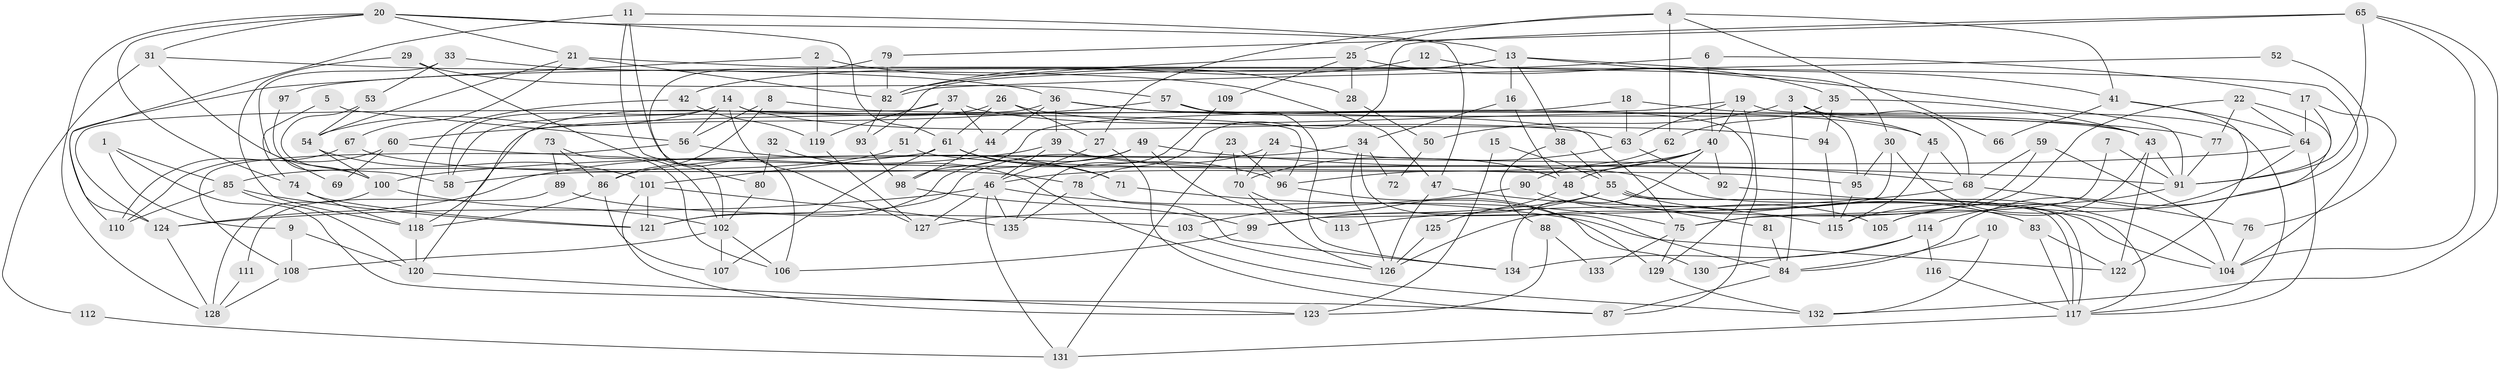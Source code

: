 // Generated by graph-tools (version 1.1) at 2025/11/02/27/25 16:11:24]
// undirected, 135 vertices, 270 edges
graph export_dot {
graph [start="1"]
  node [color=gray90,style=filled];
  1;
  2;
  3;
  4;
  5;
  6;
  7;
  8;
  9;
  10;
  11;
  12;
  13;
  14;
  15;
  16;
  17;
  18;
  19;
  20;
  21;
  22;
  23;
  24;
  25;
  26;
  27;
  28;
  29;
  30;
  31;
  32;
  33;
  34;
  35;
  36;
  37;
  38;
  39;
  40;
  41;
  42;
  43;
  44;
  45;
  46;
  47;
  48;
  49;
  50;
  51;
  52;
  53;
  54;
  55;
  56;
  57;
  58;
  59;
  60;
  61;
  62;
  63;
  64;
  65;
  66;
  67;
  68;
  69;
  70;
  71;
  72;
  73;
  74;
  75;
  76;
  77;
  78;
  79;
  80;
  81;
  82;
  83;
  84;
  85;
  86;
  87;
  88;
  89;
  90;
  91;
  92;
  93;
  94;
  95;
  96;
  97;
  98;
  99;
  100;
  101;
  102;
  103;
  104;
  105;
  106;
  107;
  108;
  109;
  110;
  111;
  112;
  113;
  114;
  115;
  116;
  117;
  118;
  119;
  120;
  121;
  122;
  123;
  124;
  125;
  126;
  127;
  128;
  129;
  130;
  131;
  132;
  133;
  134;
  135;
  1 -- 9;
  1 -- 85;
  1 -- 87;
  2 -- 119;
  2 -- 110;
  2 -- 28;
  3 -- 68;
  3 -- 45;
  3 -- 50;
  3 -- 84;
  3 -- 95;
  4 -- 41;
  4 -- 27;
  4 -- 25;
  4 -- 62;
  4 -- 66;
  5 -- 74;
  5 -- 56;
  6 -- 17;
  6 -- 40;
  6 -- 97;
  7 -- 75;
  7 -- 91;
  8 -- 56;
  8 -- 86;
  8 -- 43;
  9 -- 120;
  9 -- 108;
  10 -- 84;
  10 -- 132;
  11 -- 124;
  11 -- 13;
  11 -- 80;
  11 -- 106;
  12 -- 82;
  12 -- 30;
  13 -- 41;
  13 -- 42;
  13 -- 16;
  13 -- 38;
  13 -- 91;
  13 -- 93;
  14 -- 127;
  14 -- 63;
  14 -- 54;
  14 -- 56;
  14 -- 58;
  14 -- 96;
  15 -- 123;
  15 -- 55;
  16 -- 48;
  16 -- 34;
  17 -- 64;
  17 -- 91;
  17 -- 76;
  18 -- 43;
  18 -- 63;
  18 -- 118;
  19 -- 40;
  19 -- 117;
  19 -- 63;
  19 -- 87;
  19 -- 98;
  20 -- 21;
  20 -- 61;
  20 -- 31;
  20 -- 47;
  20 -- 74;
  20 -- 128;
  21 -- 82;
  21 -- 54;
  21 -- 67;
  21 -- 105;
  22 -- 84;
  22 -- 77;
  22 -- 64;
  22 -- 75;
  23 -- 96;
  23 -- 70;
  23 -- 131;
  24 -- 121;
  24 -- 48;
  24 -- 70;
  25 -- 35;
  25 -- 28;
  25 -- 82;
  25 -- 109;
  26 -- 61;
  26 -- 120;
  26 -- 27;
  26 -- 94;
  27 -- 87;
  27 -- 46;
  28 -- 50;
  29 -- 102;
  29 -- 57;
  29 -- 118;
  30 -- 117;
  30 -- 95;
  30 -- 99;
  31 -- 36;
  31 -- 100;
  31 -- 112;
  32 -- 132;
  32 -- 80;
  33 -- 53;
  33 -- 47;
  33 -- 69;
  34 -- 84;
  34 -- 72;
  34 -- 86;
  34 -- 126;
  35 -- 43;
  35 -- 94;
  35 -- 62;
  36 -- 39;
  36 -- 58;
  36 -- 44;
  36 -- 75;
  36 -- 77;
  37 -- 124;
  37 -- 44;
  37 -- 45;
  37 -- 51;
  37 -- 119;
  38 -- 55;
  38 -- 88;
  39 -- 124;
  39 -- 46;
  39 -- 104;
  40 -- 134;
  40 -- 46;
  40 -- 48;
  40 -- 92;
  40 -- 96;
  41 -- 64;
  41 -- 122;
  41 -- 66;
  42 -- 119;
  42 -- 118;
  43 -- 91;
  43 -- 105;
  43 -- 122;
  44 -- 98;
  45 -- 115;
  45 -- 68;
  46 -- 122;
  46 -- 124;
  46 -- 127;
  46 -- 131;
  46 -- 135;
  47 -- 126;
  47 -- 115;
  48 -- 83;
  48 -- 81;
  48 -- 125;
  49 -- 68;
  49 -- 121;
  49 -- 58;
  49 -- 130;
  50 -- 72;
  51 -- 95;
  51 -- 85;
  52 -- 104;
  52 -- 82;
  53 -- 54;
  53 -- 58;
  54 -- 100;
  54 -- 101;
  55 -- 99;
  55 -- 117;
  55 -- 117;
  55 -- 83;
  55 -- 127;
  56 -- 108;
  56 -- 71;
  57 -- 60;
  57 -- 129;
  57 -- 134;
  59 -- 126;
  59 -- 104;
  59 -- 68;
  60 -- 91;
  60 -- 110;
  60 -- 69;
  61 -- 71;
  61 -- 96;
  61 -- 101;
  61 -- 107;
  62 -- 90;
  63 -- 92;
  63 -- 70;
  64 -- 117;
  64 -- 100;
  64 -- 115;
  65 -- 104;
  65 -- 79;
  65 -- 78;
  65 -- 91;
  65 -- 132;
  67 -- 78;
  67 -- 110;
  68 -- 76;
  68 -- 113;
  70 -- 113;
  70 -- 126;
  71 -- 75;
  73 -- 106;
  73 -- 86;
  73 -- 89;
  74 -- 118;
  74 -- 121;
  75 -- 129;
  75 -- 133;
  76 -- 104;
  77 -- 91;
  78 -- 135;
  78 -- 134;
  79 -- 102;
  79 -- 82;
  80 -- 102;
  81 -- 84;
  82 -- 93;
  83 -- 117;
  83 -- 122;
  84 -- 87;
  85 -- 121;
  85 -- 110;
  85 -- 120;
  86 -- 118;
  86 -- 107;
  88 -- 123;
  88 -- 133;
  89 -- 103;
  89 -- 111;
  90 -- 105;
  90 -- 103;
  91 -- 114;
  92 -- 104;
  93 -- 98;
  94 -- 115;
  95 -- 115;
  96 -- 129;
  97 -- 100;
  98 -- 99;
  99 -- 106;
  100 -- 102;
  100 -- 128;
  101 -- 121;
  101 -- 123;
  101 -- 135;
  102 -- 107;
  102 -- 106;
  102 -- 108;
  103 -- 126;
  108 -- 128;
  109 -- 135;
  111 -- 128;
  112 -- 131;
  114 -- 134;
  114 -- 116;
  114 -- 130;
  116 -- 117;
  117 -- 131;
  118 -- 120;
  119 -- 127;
  120 -- 123;
  124 -- 128;
  125 -- 126;
  129 -- 132;
}
